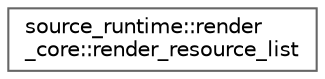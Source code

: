 digraph "类继承关系图"
{
 // LATEX_PDF_SIZE
  bgcolor="transparent";
  edge [fontname=Helvetica,fontsize=10,labelfontname=Helvetica,labelfontsize=10];
  node [fontname=Helvetica,fontsize=10,shape=box,height=0.2,width=0.4];
  rankdir="LR";
  Node0 [id="Node000000",label="source_runtime::render\l_core::render_resource_list",height=0.2,width=0.4,color="grey40", fillcolor="white", style="filled",URL="$classsource__runtime_1_1render__core_1_1render__resource__list.html",tooltip=" "];
}

